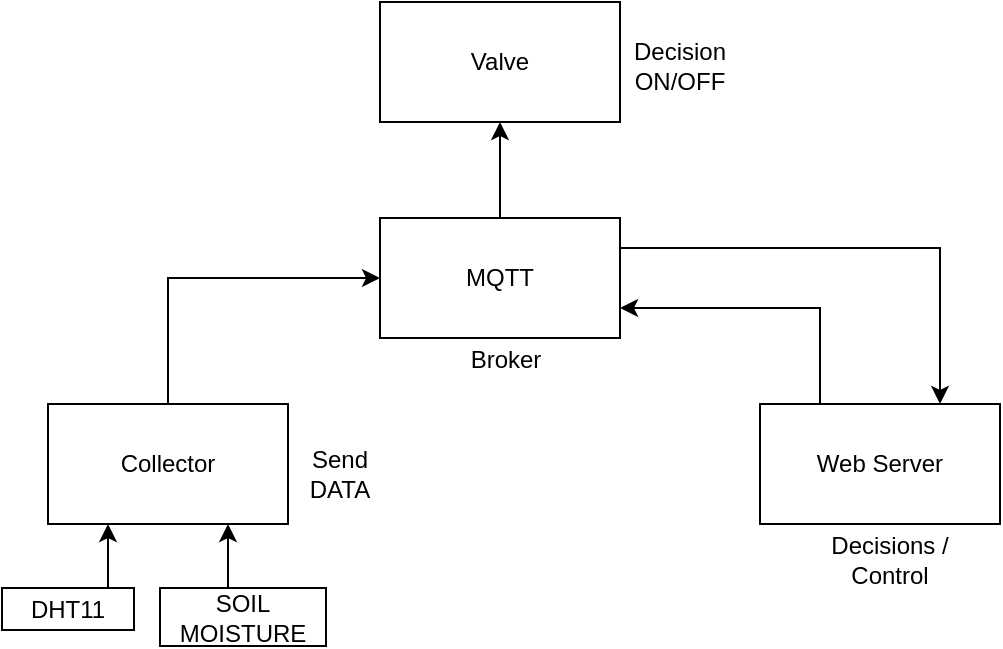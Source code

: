 <mxfile version="22.0.2" type="device">
  <diagram name="Page-1" id="E3KGRp-HmKkl-OzyrYd4">
    <mxGraphModel dx="1004" dy="633" grid="0" gridSize="7" guides="1" tooltips="1" connect="1" arrows="1" fold="1" page="1" pageScale="1" pageWidth="827" pageHeight="1169" math="0" shadow="0">
      <root>
        <mxCell id="0" />
        <mxCell id="1" parent="0" />
        <mxCell id="Og0NEqNlOhGXsuFwpV2H-8" style="edgeStyle=orthogonalEdgeStyle;rounded=0;orthogonalLoop=1;jettySize=auto;html=1;exitX=0.5;exitY=0;exitDx=0;exitDy=0;entryX=0;entryY=0.5;entryDx=0;entryDy=0;" edge="1" parent="1" source="Og0NEqNlOhGXsuFwpV2H-1" target="Og0NEqNlOhGXsuFwpV2H-7">
          <mxGeometry relative="1" as="geometry" />
        </mxCell>
        <mxCell id="Og0NEqNlOhGXsuFwpV2H-1" value="Collector" style="rounded=0;whiteSpace=wrap;html=1;" vertex="1" parent="1">
          <mxGeometry x="168" y="455" width="120" height="60" as="geometry" />
        </mxCell>
        <mxCell id="Og0NEqNlOhGXsuFwpV2H-11" style="edgeStyle=orthogonalEdgeStyle;rounded=0;orthogonalLoop=1;jettySize=auto;html=1;exitX=0.25;exitY=0;exitDx=0;exitDy=0;entryX=1;entryY=0.75;entryDx=0;entryDy=0;" edge="1" parent="1" source="Og0NEqNlOhGXsuFwpV2H-2" target="Og0NEqNlOhGXsuFwpV2H-7">
          <mxGeometry relative="1" as="geometry" />
        </mxCell>
        <mxCell id="Og0NEqNlOhGXsuFwpV2H-2" value="Web Server" style="rounded=0;whiteSpace=wrap;html=1;" vertex="1" parent="1">
          <mxGeometry x="524" y="455" width="120" height="60" as="geometry" />
        </mxCell>
        <mxCell id="Og0NEqNlOhGXsuFwpV2H-6" style="edgeStyle=orthogonalEdgeStyle;rounded=0;orthogonalLoop=1;jettySize=auto;html=1;exitX=0.5;exitY=0;exitDx=0;exitDy=0;entryX=0.25;entryY=1;entryDx=0;entryDy=0;" edge="1" parent="1" source="Og0NEqNlOhGXsuFwpV2H-3" target="Og0NEqNlOhGXsuFwpV2H-1">
          <mxGeometry relative="1" as="geometry" />
        </mxCell>
        <mxCell id="Og0NEqNlOhGXsuFwpV2H-3" value="DHT11" style="rounded=0;whiteSpace=wrap;html=1;" vertex="1" parent="1">
          <mxGeometry x="145" y="547" width="66" height="21" as="geometry" />
        </mxCell>
        <mxCell id="Og0NEqNlOhGXsuFwpV2H-5" style="edgeStyle=orthogonalEdgeStyle;rounded=0;orthogonalLoop=1;jettySize=auto;html=1;exitX=0.5;exitY=0;exitDx=0;exitDy=0;entryX=0.75;entryY=1;entryDx=0;entryDy=0;" edge="1" parent="1" source="Og0NEqNlOhGXsuFwpV2H-4" target="Og0NEqNlOhGXsuFwpV2H-1">
          <mxGeometry relative="1" as="geometry" />
        </mxCell>
        <mxCell id="Og0NEqNlOhGXsuFwpV2H-4" value="SOIL MOISTURE" style="rounded=0;whiteSpace=wrap;html=1;" vertex="1" parent="1">
          <mxGeometry x="224" y="547" width="83" height="29" as="geometry" />
        </mxCell>
        <mxCell id="Og0NEqNlOhGXsuFwpV2H-14" style="edgeStyle=orthogonalEdgeStyle;rounded=0;orthogonalLoop=1;jettySize=auto;html=1;exitX=0.5;exitY=0;exitDx=0;exitDy=0;entryX=0.5;entryY=1;entryDx=0;entryDy=0;" edge="1" parent="1" source="Og0NEqNlOhGXsuFwpV2H-7" target="Og0NEqNlOhGXsuFwpV2H-13">
          <mxGeometry relative="1" as="geometry" />
        </mxCell>
        <mxCell id="Og0NEqNlOhGXsuFwpV2H-15" style="edgeStyle=orthogonalEdgeStyle;rounded=0;orthogonalLoop=1;jettySize=auto;html=1;exitX=1;exitY=0.25;exitDx=0;exitDy=0;entryX=0.75;entryY=0;entryDx=0;entryDy=0;" edge="1" parent="1" source="Og0NEqNlOhGXsuFwpV2H-7" target="Og0NEqNlOhGXsuFwpV2H-2">
          <mxGeometry relative="1" as="geometry" />
        </mxCell>
        <mxCell id="Og0NEqNlOhGXsuFwpV2H-7" value="MQTT" style="rounded=0;whiteSpace=wrap;html=1;" vertex="1" parent="1">
          <mxGeometry x="334" y="362" width="120" height="60" as="geometry" />
        </mxCell>
        <mxCell id="Og0NEqNlOhGXsuFwpV2H-13" value="Valve" style="rounded=0;whiteSpace=wrap;html=1;" vertex="1" parent="1">
          <mxGeometry x="334" y="254" width="120" height="60" as="geometry" />
        </mxCell>
        <mxCell id="Og0NEqNlOhGXsuFwpV2H-16" value="Decision&lt;br&gt;ON/OFF" style="text;html=1;strokeColor=none;fillColor=none;align=center;verticalAlign=middle;whiteSpace=wrap;rounded=0;" vertex="1" parent="1">
          <mxGeometry x="454" y="271" width="60" height="30" as="geometry" />
        </mxCell>
        <mxCell id="Og0NEqNlOhGXsuFwpV2H-17" value="Decisions / Control" style="text;html=1;strokeColor=none;fillColor=none;align=center;verticalAlign=middle;whiteSpace=wrap;rounded=0;" vertex="1" parent="1">
          <mxGeometry x="556" y="515" width="66" height="35" as="geometry" />
        </mxCell>
        <mxCell id="Og0NEqNlOhGXsuFwpV2H-18" value="Send DATA" style="text;html=1;strokeColor=none;fillColor=none;align=center;verticalAlign=middle;whiteSpace=wrap;rounded=0;" vertex="1" parent="1">
          <mxGeometry x="284" y="475" width="60" height="30" as="geometry" />
        </mxCell>
        <mxCell id="Og0NEqNlOhGXsuFwpV2H-19" value="Broker" style="text;html=1;strokeColor=none;fillColor=none;align=center;verticalAlign=middle;whiteSpace=wrap;rounded=0;" vertex="1" parent="1">
          <mxGeometry x="367" y="418" width="60" height="30" as="geometry" />
        </mxCell>
      </root>
    </mxGraphModel>
  </diagram>
</mxfile>
